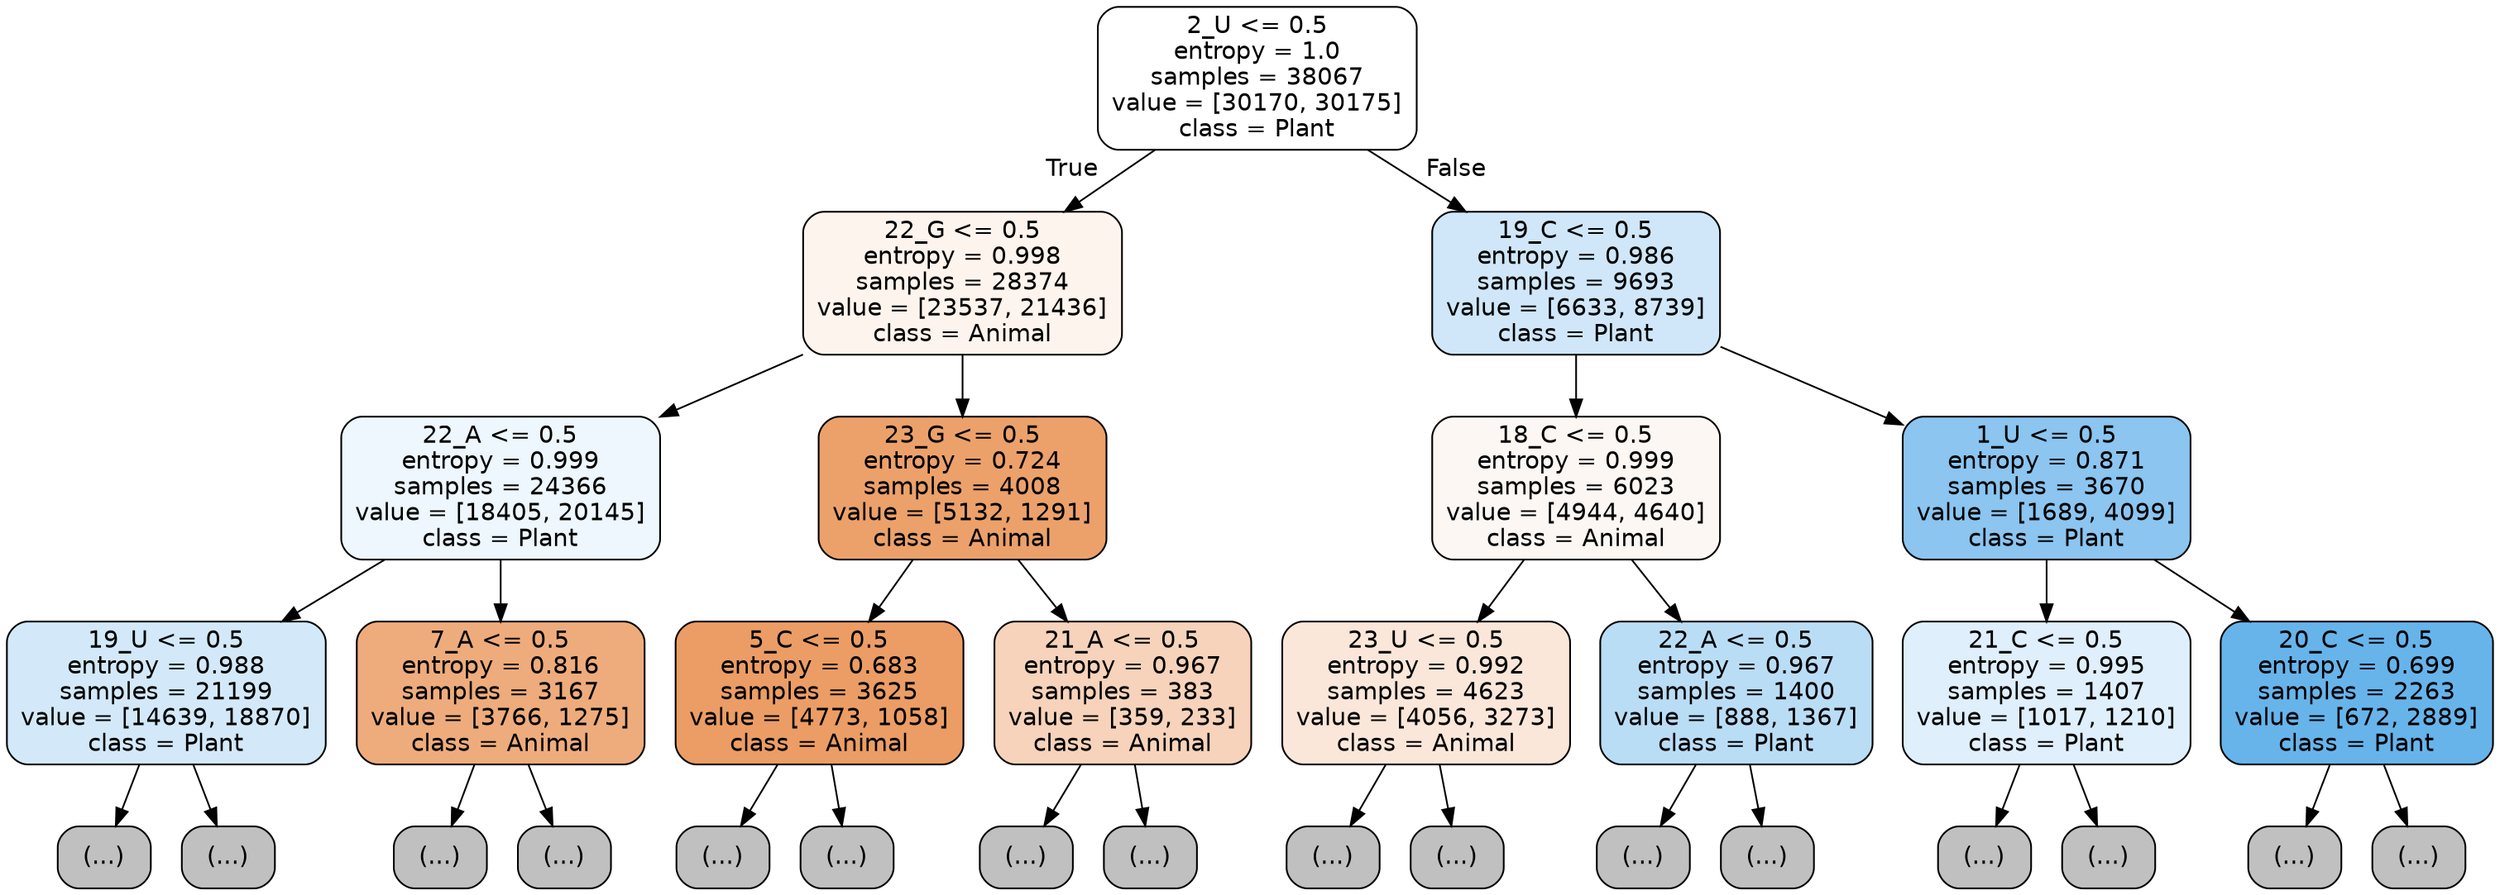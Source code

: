 digraph Tree {
node [shape=box, style="filled, rounded", color="black", fontname="helvetica"] ;
edge [fontname="helvetica"] ;
0 [label="2_U <= 0.5\nentropy = 1.0\nsamples = 38067\nvalue = [30170, 30175]\nclass = Plant", fillcolor="#ffffff"] ;
1 [label="22_G <= 0.5\nentropy = 0.998\nsamples = 28374\nvalue = [23537, 21436]\nclass = Animal", fillcolor="#fdf4ed"] ;
0 -> 1 [labeldistance=2.5, labelangle=45, headlabel="True"] ;
2 [label="22_A <= 0.5\nentropy = 0.999\nsamples = 24366\nvalue = [18405, 20145]\nclass = Plant", fillcolor="#eef7fd"] ;
1 -> 2 ;
3 [label="19_U <= 0.5\nentropy = 0.988\nsamples = 21199\nvalue = [14639, 18870]\nclass = Plant", fillcolor="#d3e9f9"] ;
2 -> 3 ;
4 [label="(...)", fillcolor="#C0C0C0"] ;
3 -> 4 ;
6839 [label="(...)", fillcolor="#C0C0C0"] ;
3 -> 6839 ;
9372 [label="7_A <= 0.5\nentropy = 0.816\nsamples = 3167\nvalue = [3766, 1275]\nclass = Animal", fillcolor="#eeac7c"] ;
2 -> 9372 ;
9373 [label="(...)", fillcolor="#C0C0C0"] ;
9372 -> 9373 ;
10422 [label="(...)", fillcolor="#C0C0C0"] ;
9372 -> 10422 ;
10833 [label="23_G <= 0.5\nentropy = 0.724\nsamples = 4008\nvalue = [5132, 1291]\nclass = Animal", fillcolor="#eca16b"] ;
1 -> 10833 ;
10834 [label="5_C <= 0.5\nentropy = 0.683\nsamples = 3625\nvalue = [4773, 1058]\nclass = Animal", fillcolor="#eb9d65"] ;
10833 -> 10834 ;
10835 [label="(...)", fillcolor="#C0C0C0"] ;
10834 -> 10835 ;
11800 [label="(...)", fillcolor="#C0C0C0"] ;
10834 -> 11800 ;
12109 [label="21_A <= 0.5\nentropy = 0.967\nsamples = 383\nvalue = [359, 233]\nclass = Animal", fillcolor="#f6d3ba"] ;
10833 -> 12109 ;
12110 [label="(...)", fillcolor="#C0C0C0"] ;
12109 -> 12110 ;
12253 [label="(...)", fillcolor="#C0C0C0"] ;
12109 -> 12253 ;
12278 [label="19_C <= 0.5\nentropy = 0.986\nsamples = 9693\nvalue = [6633, 8739]\nclass = Plant", fillcolor="#cfe7f9"] ;
0 -> 12278 [labeldistance=2.5, labelangle=-45, headlabel="False"] ;
12279 [label="18_C <= 0.5\nentropy = 0.999\nsamples = 6023\nvalue = [4944, 4640]\nclass = Animal", fillcolor="#fdf7f3"] ;
12278 -> 12279 ;
12280 [label="23_U <= 0.5\nentropy = 0.992\nsamples = 4623\nvalue = [4056, 3273]\nclass = Animal", fillcolor="#fae7d9"] ;
12279 -> 12280 ;
12281 [label="(...)", fillcolor="#C0C0C0"] ;
12280 -> 12281 ;
14726 [label="(...)", fillcolor="#C0C0C0"] ;
12280 -> 14726 ;
14819 [label="22_A <= 0.5\nentropy = 0.967\nsamples = 1400\nvalue = [888, 1367]\nclass = Plant", fillcolor="#baddf6"] ;
12279 -> 14819 ;
14820 [label="(...)", fillcolor="#C0C0C0"] ;
14819 -> 14820 ;
15435 [label="(...)", fillcolor="#C0C0C0"] ;
14819 -> 15435 ;
15498 [label="1_U <= 0.5\nentropy = 0.871\nsamples = 3670\nvalue = [1689, 4099]\nclass = Plant", fillcolor="#8bc5f0"] ;
12278 -> 15498 ;
15499 [label="21_C <= 0.5\nentropy = 0.995\nsamples = 1407\nvalue = [1017, 1210]\nclass = Plant", fillcolor="#dfeffb"] ;
15498 -> 15499 ;
15500 [label="(...)", fillcolor="#C0C0C0"] ;
15499 -> 15500 ;
15951 [label="(...)", fillcolor="#C0C0C0"] ;
15499 -> 15951 ;
16070 [label="20_C <= 0.5\nentropy = 0.699\nsamples = 2263\nvalue = [672, 2889]\nclass = Plant", fillcolor="#67b4eb"] ;
15498 -> 16070 ;
16071 [label="(...)", fillcolor="#C0C0C0"] ;
16070 -> 16071 ;
16414 [label="(...)", fillcolor="#C0C0C0"] ;
16070 -> 16414 ;
}